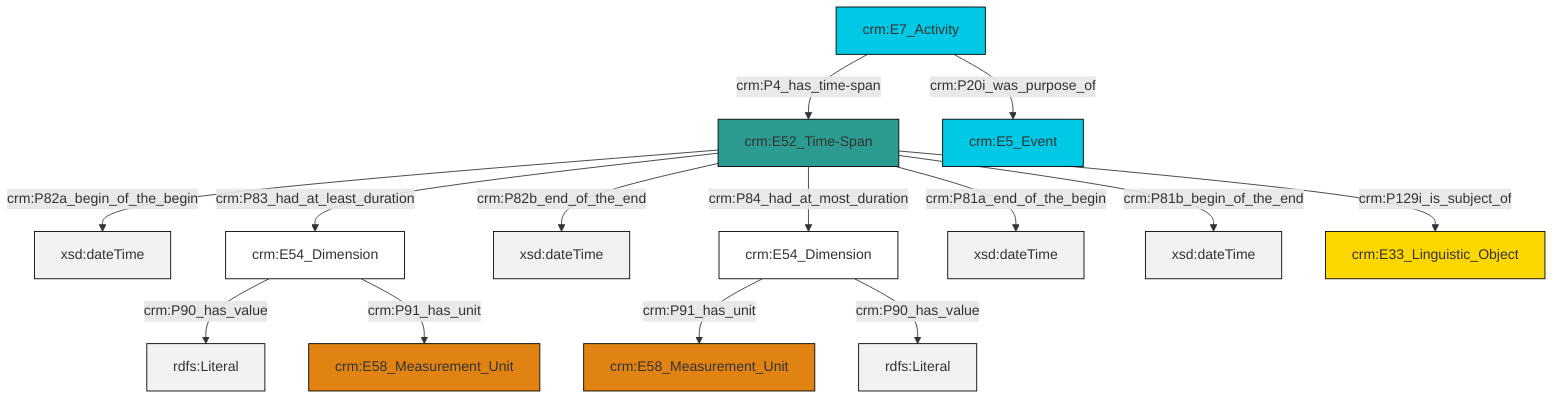 graph TD
classDef Literal fill:#f2f2f2,stroke:#000000;
classDef CRM_Entity fill:#FFFFFF,stroke:#000000;
classDef Temporal_Entity fill:#00C9E6, stroke:#000000;
classDef Type fill:#E18312, stroke:#000000;
classDef Time-Span fill:#2C9C91, stroke:#000000;
classDef Appellation fill:#FFEB7F, stroke:#000000;
classDef Place fill:#008836, stroke:#000000;
classDef Persistent_Item fill:#B266B2, stroke:#000000;
classDef Conceptual_Object fill:#FFD700, stroke:#000000;
classDef Physical_Thing fill:#D2B48C, stroke:#000000;
classDef Actor fill:#f58aad, stroke:#000000;
classDef PC_Classes fill:#4ce600, stroke:#000000;
classDef Multi fill:#cccccc,stroke:#000000;

0["crm:E52_Time-Span"]:::Time-Span -->|crm:P82a_begin_of_the_begin| 1[xsd:dateTime]:::Literal
0["crm:E52_Time-Span"]:::Time-Span -->|crm:P83_had_at_least_duration| 2["crm:E54_Dimension"]:::CRM_Entity
0["crm:E52_Time-Span"]:::Time-Span -->|crm:P82b_end_of_the_end| 5[xsd:dateTime]:::Literal
6["crm:E54_Dimension"]:::CRM_Entity -->|crm:P91_has_unit| 7["crm:E58_Measurement_Unit"]:::Type
2["crm:E54_Dimension"]:::CRM_Entity -->|crm:P90_has_value| 9[rdfs:Literal]:::Literal
6["crm:E54_Dimension"]:::CRM_Entity -->|crm:P90_has_value| 11[rdfs:Literal]:::Literal
12["crm:E7_Activity"]:::Temporal_Entity -->|crm:P4_has_time-span| 0["crm:E52_Time-Span"]:::Time-Span
0["crm:E52_Time-Span"]:::Time-Span -->|crm:P81a_end_of_the_begin| 14[xsd:dateTime]:::Literal
0["crm:E52_Time-Span"]:::Time-Span -->|crm:P81b_begin_of_the_end| 17[xsd:dateTime]:::Literal
0["crm:E52_Time-Span"]:::Time-Span -->|crm:P129i_is_subject_of| 19["crm:E33_Linguistic_Object"]:::Conceptual_Object
0["crm:E52_Time-Span"]:::Time-Span -->|crm:P84_had_at_most_duration| 6["crm:E54_Dimension"]:::CRM_Entity
12["crm:E7_Activity"]:::Temporal_Entity -->|crm:P20i_was_purpose_of| 15["crm:E5_Event"]:::Temporal_Entity
2["crm:E54_Dimension"]:::CRM_Entity -->|crm:P91_has_unit| 3["crm:E58_Measurement_Unit"]:::Type